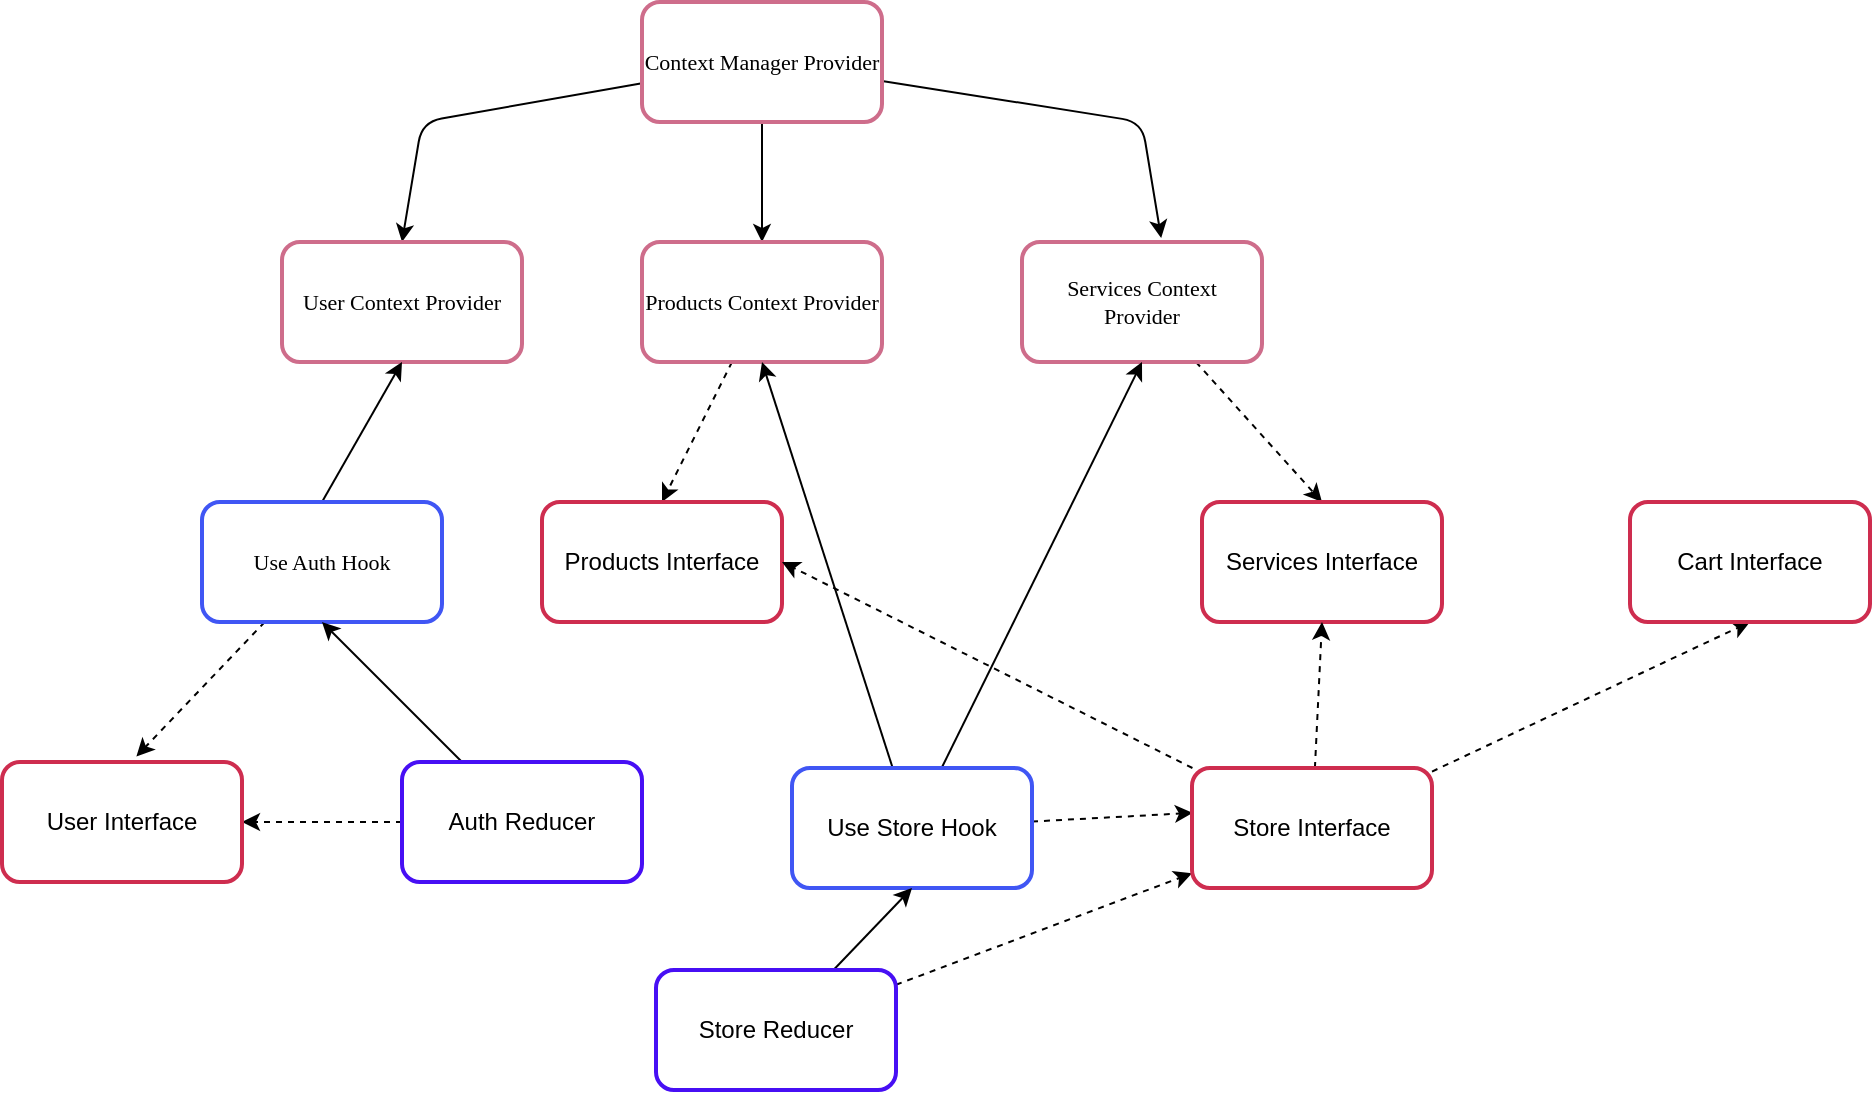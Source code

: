 <mxfile>
    <diagram id="KJSaI5nUP8jG-2h0hIEz" name="Page-1">
        <mxGraphModel dx="1219" dy="851" grid="1" gridSize="10" guides="1" tooltips="1" connect="1" arrows="1" fold="1" page="1" pageScale="1" pageWidth="1100" pageHeight="850" math="0" shadow="0">
            <root>
                <mxCell id="0"/>
                <mxCell id="1" parent="0"/>
                <mxCell id="4" style="edgeStyle=none;html=1;entryX=0.5;entryY=0;entryDx=0;entryDy=0;fontFamily=Montserrat;fontSource=https%3A%2F%2Ffonts.googleapis.com%2Fcss%3Ffamily%3DMontserrat;fontSize=11;" edge="1" parent="1" source="2" target="3">
                    <mxGeometry relative="1" as="geometry">
                        <Array as="points">
                            <mxPoint x="250" y="120"/>
                        </Array>
                    </mxGeometry>
                </mxCell>
                <mxCell id="7" style="edgeStyle=none;html=1;entryX=0.5;entryY=0;entryDx=0;entryDy=0;fontFamily=Montserrat;fontSource=https%3A%2F%2Ffonts.googleapis.com%2Fcss%3Ffamily%3DMontserrat;fontSize=11;" edge="1" parent="1" source="2" target="5">
                    <mxGeometry relative="1" as="geometry"/>
                </mxCell>
                <mxCell id="8" style="edgeStyle=none;html=1;entryX=0.58;entryY=-0.033;entryDx=0;entryDy=0;entryPerimeter=0;fontFamily=Montserrat;fontSource=https%3A%2F%2Ffonts.googleapis.com%2Fcss%3Ffamily%3DMontserrat;fontSize=11;" edge="1" parent="1" source="2" target="6">
                    <mxGeometry relative="1" as="geometry">
                        <Array as="points">
                            <mxPoint x="610" y="120"/>
                        </Array>
                    </mxGeometry>
                </mxCell>
                <mxCell id="2" value="Context Manager Provider" style="rounded=1;whiteSpace=wrap;html=1;fontFamily=Montserrat;fontSource=https%3A%2F%2Ffonts.googleapis.com%2Fcss%3Ffamily%3DMontserrat;fontSize=11;gradientColor=none;strokeColor=#CE6D8B;strokeWidth=2;" vertex="1" parent="1">
                    <mxGeometry x="360" y="60" width="120" height="60" as="geometry"/>
                </mxCell>
                <mxCell id="3" value="User Context Provider" style="rounded=1;whiteSpace=wrap;html=1;fontFamily=Montserrat;fontSource=https%3A%2F%2Ffonts.googleapis.com%2Fcss%3Ffamily%3DMontserrat;fontSize=11;strokeColor=#CE6D8B;strokeWidth=2;" vertex="1" parent="1">
                    <mxGeometry x="180" y="180" width="120" height="60" as="geometry"/>
                </mxCell>
                <mxCell id="20" style="edgeStyle=none;html=1;entryX=0.5;entryY=0;entryDx=0;entryDy=0;dashed=1;fontSize=12;" edge="1" parent="1" source="5" target="19">
                    <mxGeometry relative="1" as="geometry"/>
                </mxCell>
                <mxCell id="5" value="Products Context Provider" style="rounded=1;whiteSpace=wrap;html=1;fontFamily=Montserrat;fontSource=https%3A%2F%2Ffonts.googleapis.com%2Fcss%3Ffamily%3DMontserrat;fontSize=11;strokeColor=#CE6D8B;strokeWidth=2;" vertex="1" parent="1">
                    <mxGeometry x="360" y="180" width="120" height="60" as="geometry"/>
                </mxCell>
                <mxCell id="22" style="edgeStyle=none;html=1;entryX=0.5;entryY=0;entryDx=0;entryDy=0;dashed=1;fontSize=12;" edge="1" parent="1" source="6" target="21">
                    <mxGeometry relative="1" as="geometry"/>
                </mxCell>
                <mxCell id="6" value="Services Context &lt;br style=&quot;font-size: 11px&quot;&gt;Provider" style="rounded=1;whiteSpace=wrap;html=1;fontFamily=Montserrat;fontSource=https%3A%2F%2Ffonts.googleapis.com%2Fcss%3Ffamily%3DMontserrat;fontSize=11;strokeColor=#CE6D8B;strokeWidth=2;" vertex="1" parent="1">
                    <mxGeometry x="550" y="180" width="120" height="60" as="geometry"/>
                </mxCell>
                <mxCell id="10" style="edgeStyle=none;html=1;exitX=0.5;exitY=0;exitDx=0;exitDy=0;entryX=0.5;entryY=1;entryDx=0;entryDy=0;fontFamily=Montserrat;fontSource=https%3A%2F%2Ffonts.googleapis.com%2Fcss%3Ffamily%3DMontserrat;fontSize=11;" edge="1" parent="1" source="9" target="3">
                    <mxGeometry relative="1" as="geometry"/>
                </mxCell>
                <mxCell id="18" style="edgeStyle=none;html=1;entryX=0.56;entryY=-0.046;entryDx=0;entryDy=0;entryPerimeter=0;fontSize=12;dashed=1;" edge="1" parent="1" source="9" target="14">
                    <mxGeometry relative="1" as="geometry"/>
                </mxCell>
                <mxCell id="9" value="Use Auth Hook" style="rounded=1;whiteSpace=wrap;html=1;fontFamily=Montserrat;fontSource=https%3A%2F%2Ffonts.googleapis.com%2Fcss%3Ffamily%3DMontserrat;fontSize=11;strokeColor=#4056F4;strokeWidth=2;" vertex="1" parent="1">
                    <mxGeometry x="140" y="310" width="120" height="60" as="geometry"/>
                </mxCell>
                <mxCell id="13" style="edgeStyle=none;html=1;entryX=0.5;entryY=1;entryDx=0;entryDy=0;fontSize=12;" edge="1" parent="1" source="12" target="9">
                    <mxGeometry relative="1" as="geometry"/>
                </mxCell>
                <mxCell id="17" style="edgeStyle=none;html=1;entryX=1;entryY=0.5;entryDx=0;entryDy=0;fontSize=12;dashed=1;" edge="1" parent="1" source="12" target="14">
                    <mxGeometry relative="1" as="geometry"/>
                </mxCell>
                <mxCell id="12" value="&lt;font style=&quot;font-size: 12px&quot;&gt;Auth Reducer&lt;/font&gt;" style="rounded=1;whiteSpace=wrap;html=1;fontSize=9;strokeColor=#470FF4;strokeWidth=2;" vertex="1" parent="1">
                    <mxGeometry x="240" y="440" width="120" height="60" as="geometry"/>
                </mxCell>
                <mxCell id="14" value="User Interface" style="rounded=1;whiteSpace=wrap;html=1;fontSize=12;strokeColor=#CE2D4F;strokeWidth=2;" vertex="1" parent="1">
                    <mxGeometry x="40" y="440" width="120" height="60" as="geometry"/>
                </mxCell>
                <mxCell id="19" value="Products Interface" style="rounded=1;whiteSpace=wrap;html=1;fontSize=12;strokeColor=#CE2D4F;strokeWidth=2;" vertex="1" parent="1">
                    <mxGeometry x="310" y="310" width="120" height="60" as="geometry"/>
                </mxCell>
                <mxCell id="21" value="Services Interface" style="rounded=1;whiteSpace=wrap;html=1;fontSize=12;strokeColor=#CE2D4F;strokeWidth=2;" vertex="1" parent="1">
                    <mxGeometry x="640" y="310" width="120" height="60" as="geometry"/>
                </mxCell>
                <mxCell id="24" style="edgeStyle=none;html=1;fontSize=12;entryX=0.5;entryY=1;entryDx=0;entryDy=0;" edge="1" parent="1" source="23" target="5">
                    <mxGeometry relative="1" as="geometry">
                        <mxPoint x="430" y="250" as="targetPoint"/>
                    </mxGeometry>
                </mxCell>
                <mxCell id="25" style="edgeStyle=none;html=1;entryX=0.5;entryY=1;entryDx=0;entryDy=0;fontSize=12;" edge="1" parent="1" source="23" target="6">
                    <mxGeometry relative="1" as="geometry"/>
                </mxCell>
                <mxCell id="29" style="edgeStyle=none;html=1;entryX=0.004;entryY=0.374;entryDx=0;entryDy=0;entryPerimeter=0;fontSize=12;dashed=1;" edge="1" parent="1" source="23" target="28">
                    <mxGeometry relative="1" as="geometry"/>
                </mxCell>
                <mxCell id="23" value="Use Store Hook" style="rounded=1;whiteSpace=wrap;html=1;fontSize=12;strokeColor=#4056F4;strokeWidth=2;" vertex="1" parent="1">
                    <mxGeometry x="435" y="443" width="120" height="60" as="geometry"/>
                </mxCell>
                <mxCell id="27" style="edgeStyle=none;html=1;entryX=0.5;entryY=1;entryDx=0;entryDy=0;fontSize=12;" edge="1" parent="1" source="26" target="23">
                    <mxGeometry relative="1" as="geometry"/>
                </mxCell>
                <mxCell id="30" style="edgeStyle=none;html=1;dashed=1;fontSize=12;" edge="1" parent="1" source="26" target="28">
                    <mxGeometry relative="1" as="geometry"/>
                </mxCell>
                <mxCell id="26" value="Store Reducer" style="rounded=1;whiteSpace=wrap;html=1;fontSize=12;strokeColor=#470FF4;strokeWidth=2;" vertex="1" parent="1">
                    <mxGeometry x="367" y="544" width="120" height="60" as="geometry"/>
                </mxCell>
                <mxCell id="33" style="edgeStyle=none;html=1;entryX=0.5;entryY=1;entryDx=0;entryDy=0;dashed=1;fontSize=12;" edge="1" parent="1" source="28" target="21">
                    <mxGeometry relative="1" as="geometry"/>
                </mxCell>
                <mxCell id="34" style="edgeStyle=none;html=1;entryX=1;entryY=0.5;entryDx=0;entryDy=0;dashed=1;fontSize=12;" edge="1" parent="1" source="28" target="19">
                    <mxGeometry relative="1" as="geometry"/>
                </mxCell>
                <mxCell id="36" style="edgeStyle=none;html=1;entryX=0.5;entryY=1;entryDx=0;entryDy=0;dashed=1;fontSize=12;" edge="1" parent="1" source="28" target="35">
                    <mxGeometry relative="1" as="geometry"/>
                </mxCell>
                <mxCell id="28" value="Store Interface" style="rounded=1;whiteSpace=wrap;html=1;fontSize=12;strokeColor=#CE2D4F;strokeWidth=2;" vertex="1" parent="1">
                    <mxGeometry x="635" y="443" width="120" height="60" as="geometry"/>
                </mxCell>
                <mxCell id="35" value="Cart Interface" style="rounded=1;whiteSpace=wrap;html=1;fontSize=12;strokeColor=#CE2D4F;strokeWidth=2;gradientColor=none;" vertex="1" parent="1">
                    <mxGeometry x="854" y="310" width="120" height="60" as="geometry"/>
                </mxCell>
            </root>
        </mxGraphModel>
    </diagram>
</mxfile>